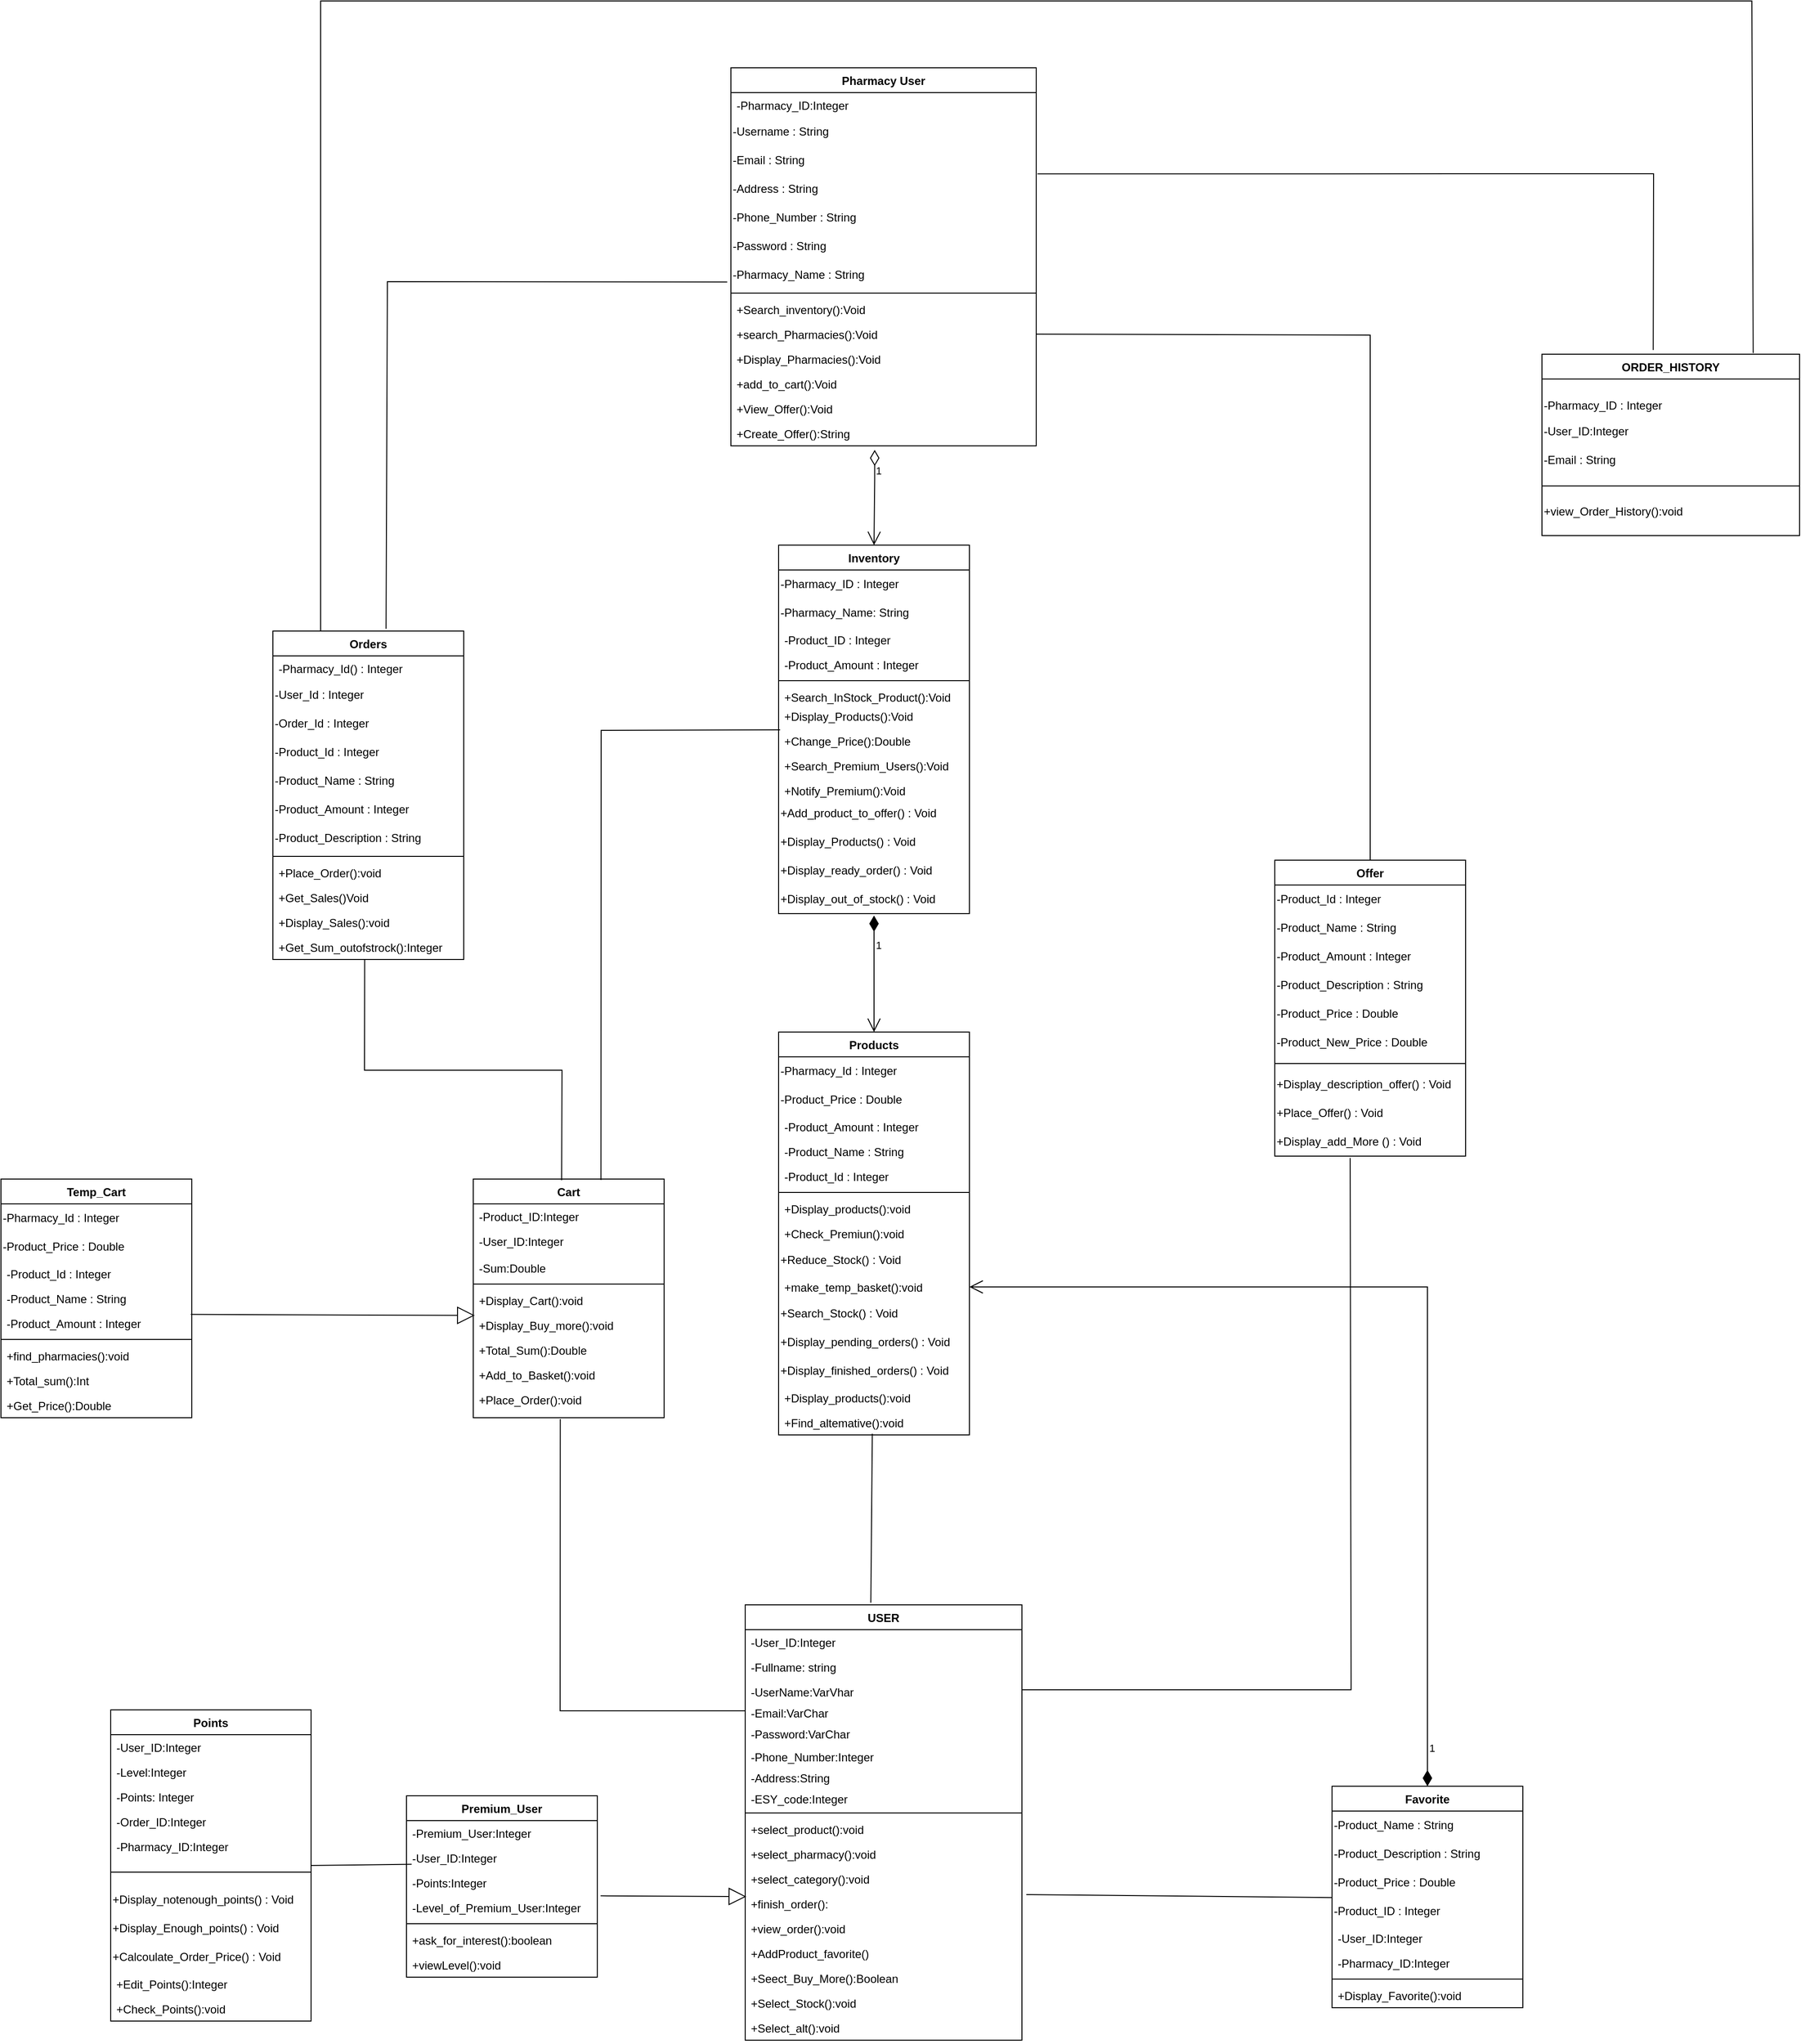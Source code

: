 <mxfile version="21.2.8" type="device">
  <diagram name="Page-1" id="AQJS0DCxsyhzYgY-xDyS">
    <mxGraphModel dx="2570" dy="3028" grid="1" gridSize="10" guides="1" tooltips="1" connect="1" arrows="1" fold="1" page="1" pageScale="1" pageWidth="850" pageHeight="1100" math="0" shadow="0">
      <root>
        <mxCell id="0" />
        <mxCell id="1" parent="0" />
        <mxCell id="l1iqNx5NcCHNy8qaXpVw-1" value="USER" style="swimlane;fontStyle=1;align=center;verticalAlign=top;childLayout=stackLayout;horizontal=1;startSize=26;horizontalStack=0;resizeParent=1;resizeParentMax=0;resizeLast=0;collapsible=1;marginBottom=0;" parent="1" vertex="1">
          <mxGeometry x="155" y="160" width="290" height="456" as="geometry">
            <mxRectangle x="310" y="-200" width="70" height="30" as="alternateBounds" />
          </mxGeometry>
        </mxCell>
        <mxCell id="l1iqNx5NcCHNy8qaXpVw-2" value="-User_ID:Integer" style="text;align=left;verticalAlign=top;spacingLeft=4;spacingRight=4;overflow=hidden;rotatable=0;points=[[0,0.5],[1,0.5]];portConstraint=eastwest;" parent="l1iqNx5NcCHNy8qaXpVw-1" vertex="1">
          <mxGeometry y="26" width="290" height="26" as="geometry" />
        </mxCell>
        <mxCell id="l1iqNx5NcCHNy8qaXpVw-22" value="-Fullname: string" style="text;align=left;verticalAlign=top;spacingLeft=4;spacingRight=4;overflow=hidden;rotatable=0;points=[[0,0.5],[1,0.5]];portConstraint=eastwest;" parent="l1iqNx5NcCHNy8qaXpVw-1" vertex="1">
          <mxGeometry y="52" width="290" height="26" as="geometry" />
        </mxCell>
        <mxCell id="l1iqNx5NcCHNy8qaXpVw-31" value="-UserName:VarVhar" style="text;align=left;verticalAlign=top;spacingLeft=4;spacingRight=4;overflow=hidden;rotatable=0;points=[[0,0.5],[1,0.5]];portConstraint=eastwest;" parent="l1iqNx5NcCHNy8qaXpVw-1" vertex="1">
          <mxGeometry y="78" width="290" height="22" as="geometry" />
        </mxCell>
        <mxCell id="l1iqNx5NcCHNy8qaXpVw-23" value="-Email:VarChar" style="text;align=left;verticalAlign=top;spacingLeft=4;spacingRight=4;overflow=hidden;rotatable=0;points=[[0,0.5],[1,0.5]];portConstraint=eastwest;" parent="l1iqNx5NcCHNy8qaXpVw-1" vertex="1">
          <mxGeometry y="100" width="290" height="22" as="geometry" />
        </mxCell>
        <mxCell id="l1iqNx5NcCHNy8qaXpVw-24" value="-Password:VarChar" style="text;align=left;verticalAlign=top;spacingLeft=4;spacingRight=4;overflow=hidden;rotatable=0;points=[[0,0.5],[1,0.5]];portConstraint=eastwest;" parent="l1iqNx5NcCHNy8qaXpVw-1" vertex="1">
          <mxGeometry y="122" width="290" height="24" as="geometry" />
        </mxCell>
        <mxCell id="l1iqNx5NcCHNy8qaXpVw-27" value="-Phone_Number:Integer" style="text;align=left;verticalAlign=top;spacingLeft=4;spacingRight=4;overflow=hidden;rotatable=0;points=[[0,0.5],[1,0.5]];portConstraint=eastwest;" parent="l1iqNx5NcCHNy8qaXpVw-1" vertex="1">
          <mxGeometry y="146" width="290" height="22" as="geometry" />
        </mxCell>
        <mxCell id="l1iqNx5NcCHNy8qaXpVw-28" value="-Address:String" style="text;align=left;verticalAlign=top;spacingLeft=4;spacingRight=4;overflow=hidden;rotatable=0;points=[[0,0.5],[1,0.5]];portConstraint=eastwest;" parent="l1iqNx5NcCHNy8qaXpVw-1" vertex="1">
          <mxGeometry y="168" width="290" height="22" as="geometry" />
        </mxCell>
        <mxCell id="l1iqNx5NcCHNy8qaXpVw-195" value="-ESY_code:Integer" style="text;align=left;verticalAlign=top;spacingLeft=4;spacingRight=4;overflow=hidden;rotatable=0;points=[[0,0.5],[1,0.5]];portConstraint=eastwest;" parent="l1iqNx5NcCHNy8qaXpVw-1" vertex="1">
          <mxGeometry y="190" width="290" height="24" as="geometry" />
        </mxCell>
        <mxCell id="l1iqNx5NcCHNy8qaXpVw-3" value="" style="line;strokeWidth=1;align=left;verticalAlign=middle;spacingTop=-1;spacingLeft=3;spacingRight=3;rotatable=0;labelPosition=right;points=[];portConstraint=eastwest;" parent="l1iqNx5NcCHNy8qaXpVw-1" vertex="1">
          <mxGeometry y="214" width="290" height="8" as="geometry" />
        </mxCell>
        <mxCell id="l1iqNx5NcCHNy8qaXpVw-4" value="+select_product():void" style="text;align=left;verticalAlign=top;spacingLeft=4;spacingRight=4;overflow=hidden;rotatable=0;points=[[0,0.5],[1,0.5]];portConstraint=eastwest;" parent="l1iqNx5NcCHNy8qaXpVw-1" vertex="1">
          <mxGeometry y="222" width="290" height="26" as="geometry" />
        </mxCell>
        <mxCell id="l1iqNx5NcCHNy8qaXpVw-6" value="+select_pharmacy():void" style="text;align=left;verticalAlign=top;spacingLeft=4;spacingRight=4;overflow=hidden;rotatable=0;points=[[0,0.5],[1,0.5]];portConstraint=eastwest;" parent="l1iqNx5NcCHNy8qaXpVw-1" vertex="1">
          <mxGeometry y="248" width="290" height="26" as="geometry" />
        </mxCell>
        <mxCell id="l1iqNx5NcCHNy8qaXpVw-106" value="+select_category():void" style="text;align=left;verticalAlign=top;spacingLeft=4;spacingRight=4;overflow=hidden;rotatable=0;points=[[0,0.5],[1,0.5]];portConstraint=eastwest;" parent="l1iqNx5NcCHNy8qaXpVw-1" vertex="1">
          <mxGeometry y="274" width="290" height="26" as="geometry" />
        </mxCell>
        <mxCell id="l1iqNx5NcCHNy8qaXpVw-18" value="+finish_order():" style="text;align=left;verticalAlign=top;spacingLeft=4;spacingRight=4;overflow=hidden;rotatable=0;points=[[0,0.5],[1,0.5]];portConstraint=eastwest;" parent="l1iqNx5NcCHNy8qaXpVw-1" vertex="1">
          <mxGeometry y="300" width="290" height="26" as="geometry" />
        </mxCell>
        <mxCell id="l1iqNx5NcCHNy8qaXpVw-20" value="+view_order():void" style="text;align=left;verticalAlign=top;spacingLeft=4;spacingRight=4;overflow=hidden;rotatable=0;points=[[0,0.5],[1,0.5]];portConstraint=eastwest;" parent="l1iqNx5NcCHNy8qaXpVw-1" vertex="1">
          <mxGeometry y="326" width="290" height="26" as="geometry" />
        </mxCell>
        <mxCell id="l1iqNx5NcCHNy8qaXpVw-49" value="+AddProduct_favorite()" style="text;align=left;verticalAlign=top;spacingLeft=4;spacingRight=4;overflow=hidden;rotatable=0;points=[[0,0.5],[1,0.5]];portConstraint=eastwest;" parent="l1iqNx5NcCHNy8qaXpVw-1" vertex="1">
          <mxGeometry y="352" width="290" height="26" as="geometry" />
        </mxCell>
        <mxCell id="l1iqNx5NcCHNy8qaXpVw-102" value="+Seect_Buy_More():Boolean" style="text;align=left;verticalAlign=top;spacingLeft=4;spacingRight=4;overflow=hidden;rotatable=0;points=[[0,0.5],[1,0.5]];portConstraint=eastwest;" parent="l1iqNx5NcCHNy8qaXpVw-1" vertex="1">
          <mxGeometry y="378" width="290" height="26" as="geometry" />
        </mxCell>
        <mxCell id="eqAYTbt9n-OWrJhPP6kn-2" value="+Select_Stock():void" style="text;align=left;verticalAlign=top;spacingLeft=4;spacingRight=4;overflow=hidden;rotatable=0;points=[[0,0.5],[1,0.5]];portConstraint=eastwest;" parent="l1iqNx5NcCHNy8qaXpVw-1" vertex="1">
          <mxGeometry y="404" width="290" height="26" as="geometry" />
        </mxCell>
        <mxCell id="l1iqNx5NcCHNy8qaXpVw-105" value="+Select_alt():void" style="text;align=left;verticalAlign=top;spacingLeft=4;spacingRight=4;overflow=hidden;rotatable=0;points=[[0,0.5],[1,0.5]];portConstraint=eastwest;" parent="l1iqNx5NcCHNy8qaXpVw-1" vertex="1">
          <mxGeometry y="430" width="290" height="26" as="geometry" />
        </mxCell>
        <mxCell id="l1iqNx5NcCHNy8qaXpVw-39" value="Products" style="swimlane;fontStyle=1;align=center;verticalAlign=top;childLayout=stackLayout;horizontal=1;startSize=26;horizontalStack=0;resizeParent=1;resizeParentMax=0;resizeLast=0;collapsible=1;marginBottom=0;" parent="1" vertex="1">
          <mxGeometry x="190" y="-440" width="200" height="422" as="geometry">
            <mxRectangle x="900" y="-941" width="90" height="30" as="alternateBounds" />
          </mxGeometry>
        </mxCell>
        <mxCell id="l1iqNx5NcCHNy8qaXpVw-142" value="-Pharmacy_Id : Integer" style="text;html=1;align=left;verticalAlign=middle;resizable=0;points=[];autosize=1;strokeColor=none;fillColor=none;" parent="l1iqNx5NcCHNy8qaXpVw-39" vertex="1">
          <mxGeometry y="26" width="200" height="30" as="geometry" />
        </mxCell>
        <mxCell id="l1iqNx5NcCHNy8qaXpVw-141" value="-Product_Price : Double&amp;nbsp;" style="text;html=1;align=left;verticalAlign=middle;resizable=0;points=[];autosize=1;strokeColor=none;fillColor=none;" parent="l1iqNx5NcCHNy8qaXpVw-39" vertex="1">
          <mxGeometry y="56" width="200" height="30" as="geometry" />
        </mxCell>
        <mxCell id="l1iqNx5NcCHNy8qaXpVw-140" value="-Product_Amount : Integer" style="text;align=left;verticalAlign=top;spacingLeft=4;spacingRight=4;overflow=hidden;rotatable=0;points=[[0,0.5],[1,0.5]];portConstraint=eastwest;rounded=0;shadow=0;html=0;" parent="l1iqNx5NcCHNy8qaXpVw-39" vertex="1">
          <mxGeometry y="86" width="200" height="26" as="geometry" />
        </mxCell>
        <mxCell id="l1iqNx5NcCHNy8qaXpVw-139" value="-Product_Name : String" style="text;align=left;verticalAlign=top;spacingLeft=4;spacingRight=4;overflow=hidden;rotatable=0;points=[[0,0.5],[1,0.5]];portConstraint=eastwest;rounded=0;shadow=0;html=0;" parent="l1iqNx5NcCHNy8qaXpVw-39" vertex="1">
          <mxGeometry y="112" width="200" height="26" as="geometry" />
        </mxCell>
        <mxCell id="l1iqNx5NcCHNy8qaXpVw-138" value="-Product_Id : Integer " style="text;align=left;verticalAlign=top;spacingLeft=4;spacingRight=4;overflow=hidden;rotatable=0;points=[[0,0.5],[1,0.5]];portConstraint=eastwest;" parent="l1iqNx5NcCHNy8qaXpVw-39" vertex="1">
          <mxGeometry y="138" width="200" height="26" as="geometry" />
        </mxCell>
        <mxCell id="l1iqNx5NcCHNy8qaXpVw-41" value="" style="line;strokeWidth=1;align=left;verticalAlign=middle;spacingTop=-1;spacingLeft=3;spacingRight=3;rotatable=0;labelPosition=right;points=[];portConstraint=eastwest;" parent="l1iqNx5NcCHNy8qaXpVw-39" vertex="1">
          <mxGeometry y="164" width="200" height="8" as="geometry" />
        </mxCell>
        <mxCell id="l1iqNx5NcCHNy8qaXpVw-42" value="+Display_products():void" style="text;align=left;verticalAlign=top;spacingLeft=4;spacingRight=4;overflow=hidden;rotatable=0;points=[[0,0.5],[1,0.5]];portConstraint=eastwest;" parent="l1iqNx5NcCHNy8qaXpVw-39" vertex="1">
          <mxGeometry y="172" width="200" height="26" as="geometry" />
        </mxCell>
        <mxCell id="l1iqNx5NcCHNy8qaXpVw-44" value="+Check_Premiun():void" style="text;align=left;verticalAlign=top;spacingLeft=4;spacingRight=4;overflow=hidden;rotatable=0;points=[[0,0.5],[1,0.5]];portConstraint=eastwest;" parent="l1iqNx5NcCHNy8qaXpVw-39" vertex="1">
          <mxGeometry y="198" width="200" height="26" as="geometry" />
        </mxCell>
        <mxCell id="l1iqNx5NcCHNy8qaXpVw-137" value="+Reduce_Stock() : Void&amp;nbsp;" style="text;html=1;align=left;verticalAlign=middle;resizable=0;points=[];autosize=1;strokeColor=none;fillColor=none;" parent="l1iqNx5NcCHNy8qaXpVw-39" vertex="1">
          <mxGeometry y="224" width="200" height="30" as="geometry" />
        </mxCell>
        <mxCell id="l1iqNx5NcCHNy8qaXpVw-43" value="+make_temp_basket():void" style="text;align=left;verticalAlign=top;spacingLeft=4;spacingRight=4;overflow=hidden;rotatable=0;points=[[0,0.5],[1,0.5]];portConstraint=eastwest;" parent="l1iqNx5NcCHNy8qaXpVw-39" vertex="1">
          <mxGeometry y="254" width="200" height="26" as="geometry" />
        </mxCell>
        <mxCell id="l1iqNx5NcCHNy8qaXpVw-136" value="+Search_Stock() : Void&amp;nbsp;" style="text;html=1;align=left;verticalAlign=middle;resizable=0;points=[];autosize=1;strokeColor=none;fillColor=none;" parent="l1iqNx5NcCHNy8qaXpVw-39" vertex="1">
          <mxGeometry y="280" width="200" height="30" as="geometry" />
        </mxCell>
        <mxCell id="l1iqNx5NcCHNy8qaXpVw-135" value="+Display_pending_orders() : Void" style="text;html=1;align=left;verticalAlign=middle;resizable=0;points=[];autosize=1;strokeColor=none;fillColor=none;" parent="l1iqNx5NcCHNy8qaXpVw-39" vertex="1">
          <mxGeometry y="310" width="200" height="30" as="geometry" />
        </mxCell>
        <mxCell id="l1iqNx5NcCHNy8qaXpVw-134" value="+Display_finished_orders() : Void" style="text;html=1;align=left;verticalAlign=middle;resizable=0;points=[];autosize=1;strokeColor=none;fillColor=none;" parent="l1iqNx5NcCHNy8qaXpVw-39" vertex="1">
          <mxGeometry y="340" width="200" height="30" as="geometry" />
        </mxCell>
        <mxCell id="l1iqNx5NcCHNy8qaXpVw-90" value="+Display_products():void" style="text;align=left;verticalAlign=top;spacingLeft=4;spacingRight=4;overflow=hidden;rotatable=0;points=[[0,0.5],[1,0.5]];portConstraint=eastwest;" parent="l1iqNx5NcCHNy8qaXpVw-39" vertex="1">
          <mxGeometry y="370" width="200" height="26" as="geometry" />
        </mxCell>
        <mxCell id="eqAYTbt9n-OWrJhPP6kn-1" value="+Find_altemative():void" style="text;align=left;verticalAlign=top;spacingLeft=4;spacingRight=4;overflow=hidden;rotatable=0;points=[[0,0.5],[1,0.5]];portConstraint=eastwest;" parent="l1iqNx5NcCHNy8qaXpVw-39" vertex="1">
          <mxGeometry y="396" width="200" height="26" as="geometry" />
        </mxCell>
        <mxCell id="l1iqNx5NcCHNy8qaXpVw-50" value="Favorite" style="swimlane;fontStyle=1;align=center;verticalAlign=top;childLayout=stackLayout;horizontal=1;startSize=26;horizontalStack=0;resizeParent=1;resizeParentMax=0;resizeLast=0;collapsible=1;marginBottom=0;" parent="1" vertex="1">
          <mxGeometry x="770" y="350" width="200" height="232" as="geometry">
            <mxRectangle x="470" y="-910" width="90" height="30" as="alternateBounds" />
          </mxGeometry>
        </mxCell>
        <mxCell id="l1iqNx5NcCHNy8qaXpVw-174" value="-Product_Name : String" style="text;html=1;align=left;verticalAlign=middle;resizable=0;points=[];autosize=1;strokeColor=none;fillColor=none;" parent="l1iqNx5NcCHNy8qaXpVw-50" vertex="1">
          <mxGeometry y="26" width="200" height="30" as="geometry" />
        </mxCell>
        <mxCell id="l1iqNx5NcCHNy8qaXpVw-177" value="-Product_Description : String" style="text;html=1;align=left;verticalAlign=middle;resizable=0;points=[];autosize=1;strokeColor=none;fillColor=none;" parent="l1iqNx5NcCHNy8qaXpVw-50" vertex="1">
          <mxGeometry y="56" width="200" height="30" as="geometry" />
        </mxCell>
        <mxCell id="l1iqNx5NcCHNy8qaXpVw-176" value="-Product_Price : Double" style="text;html=1;align=left;verticalAlign=middle;resizable=0;points=[];autosize=1;strokeColor=none;fillColor=none;" parent="l1iqNx5NcCHNy8qaXpVw-50" vertex="1">
          <mxGeometry y="86" width="200" height="30" as="geometry" />
        </mxCell>
        <mxCell id="l1iqNx5NcCHNy8qaXpVw-175" value="-Product_ID : Integer" style="text;html=1;align=left;verticalAlign=middle;resizable=0;points=[];autosize=1;strokeColor=none;fillColor=none;" parent="l1iqNx5NcCHNy8qaXpVw-50" vertex="1">
          <mxGeometry y="116" width="200" height="30" as="geometry" />
        </mxCell>
        <mxCell id="l1iqNx5NcCHNy8qaXpVw-51" value="-User_ID:Integer" style="text;align=left;verticalAlign=top;spacingLeft=4;spacingRight=4;overflow=hidden;rotatable=0;points=[[0,0.5],[1,0.5]];portConstraint=eastwest;" parent="l1iqNx5NcCHNy8qaXpVw-50" vertex="1">
          <mxGeometry y="146" width="200" height="26" as="geometry" />
        </mxCell>
        <mxCell id="l1iqNx5NcCHNy8qaXpVw-182" value="-Pharmacy_ID:Integer" style="text;align=left;verticalAlign=top;spacingLeft=4;spacingRight=4;overflow=hidden;rotatable=0;points=[[0,0.5],[1,0.5]];portConstraint=eastwest;" parent="l1iqNx5NcCHNy8qaXpVw-50" vertex="1">
          <mxGeometry y="172" width="200" height="26" as="geometry" />
        </mxCell>
        <mxCell id="l1iqNx5NcCHNy8qaXpVw-52" value="" style="line;strokeWidth=1;align=left;verticalAlign=middle;spacingTop=-1;spacingLeft=3;spacingRight=3;rotatable=0;labelPosition=right;points=[];portConstraint=eastwest;" parent="l1iqNx5NcCHNy8qaXpVw-50" vertex="1">
          <mxGeometry y="198" width="200" height="8" as="geometry" />
        </mxCell>
        <mxCell id="l1iqNx5NcCHNy8qaXpVw-54" value="+Display_Favorite():void" style="text;align=left;verticalAlign=top;spacingLeft=4;spacingRight=4;overflow=hidden;rotatable=0;points=[[0,0.5],[1,0.5]];portConstraint=eastwest;" parent="l1iqNx5NcCHNy8qaXpVw-50" vertex="1">
          <mxGeometry y="206" width="200" height="26" as="geometry" />
        </mxCell>
        <mxCell id="l1iqNx5NcCHNy8qaXpVw-56" value="Premium_User" style="swimlane;fontStyle=1;align=center;verticalAlign=top;childLayout=stackLayout;horizontal=1;startSize=26;horizontalStack=0;resizeParent=1;resizeParentMax=0;resizeLast=0;collapsible=1;marginBottom=0;" parent="1" vertex="1">
          <mxGeometry x="-200" y="360" width="200" height="190" as="geometry">
            <mxRectangle x="-700" y="-510" width="130" height="30" as="alternateBounds" />
          </mxGeometry>
        </mxCell>
        <mxCell id="l1iqNx5NcCHNy8qaXpVw-57" value="-Premium_User:Integer" style="text;align=left;verticalAlign=top;spacingLeft=4;spacingRight=4;overflow=hidden;rotatable=0;points=[[0,0.5],[1,0.5]];portConstraint=eastwest;" parent="l1iqNx5NcCHNy8qaXpVw-56" vertex="1">
          <mxGeometry y="26" width="200" height="26" as="geometry" />
        </mxCell>
        <mxCell id="l1iqNx5NcCHNy8qaXpVw-171" value="-User_ID:Integer" style="text;align=left;verticalAlign=top;spacingLeft=4;spacingRight=4;overflow=hidden;rotatable=0;points=[[0,0.5],[1,0.5]];portConstraint=eastwest;" parent="l1iqNx5NcCHNy8qaXpVw-56" vertex="1">
          <mxGeometry y="52" width="200" height="26" as="geometry" />
        </mxCell>
        <mxCell id="l1iqNx5NcCHNy8qaXpVw-169" value="-Points:Integer" style="text;align=left;verticalAlign=top;spacingLeft=4;spacingRight=4;overflow=hidden;rotatable=0;points=[[0,0.5],[1,0.5]];portConstraint=eastwest;" parent="l1iqNx5NcCHNy8qaXpVw-56" vertex="1">
          <mxGeometry y="78" width="200" height="26" as="geometry" />
        </mxCell>
        <mxCell id="l1iqNx5NcCHNy8qaXpVw-170" value="-Level_of_Premium_User:Integer" style="text;align=left;verticalAlign=top;spacingLeft=4;spacingRight=4;overflow=hidden;rotatable=0;points=[[0,0.5],[1,0.5]];portConstraint=eastwest;" parent="l1iqNx5NcCHNy8qaXpVw-56" vertex="1">
          <mxGeometry y="104" width="200" height="26" as="geometry" />
        </mxCell>
        <mxCell id="l1iqNx5NcCHNy8qaXpVw-58" value="" style="line;strokeWidth=1;align=left;verticalAlign=middle;spacingTop=-1;spacingLeft=3;spacingRight=3;rotatable=0;labelPosition=right;points=[];portConstraint=eastwest;" parent="l1iqNx5NcCHNy8qaXpVw-56" vertex="1">
          <mxGeometry y="130" width="200" height="8" as="geometry" />
        </mxCell>
        <mxCell id="l1iqNx5NcCHNy8qaXpVw-59" value="+ask_for_interest():boolean" style="text;align=left;verticalAlign=top;spacingLeft=4;spacingRight=4;overflow=hidden;rotatable=0;points=[[0,0.5],[1,0.5]];portConstraint=eastwest;" parent="l1iqNx5NcCHNy8qaXpVw-56" vertex="1">
          <mxGeometry y="138" width="200" height="26" as="geometry" />
        </mxCell>
        <mxCell id="l1iqNx5NcCHNy8qaXpVw-172" value="+viewLevel():void" style="text;align=left;verticalAlign=top;spacingLeft=4;spacingRight=4;overflow=hidden;rotatable=0;points=[[0,0.5],[1,0.5]];portConstraint=eastwest;" parent="l1iqNx5NcCHNy8qaXpVw-56" vertex="1">
          <mxGeometry y="164" width="200" height="26" as="geometry" />
        </mxCell>
        <mxCell id="l1iqNx5NcCHNy8qaXpVw-60" value="Pharmacy User" style="swimlane;fontStyle=1;align=center;verticalAlign=top;childLayout=stackLayout;horizontal=1;startSize=26;horizontalStack=0;resizeParent=1;resizeParentMax=0;resizeLast=0;collapsible=1;marginBottom=0;" parent="1" vertex="1">
          <mxGeometry x="140" y="-1450" width="320" height="396" as="geometry">
            <mxRectangle x="-285" y="-516" width="130" height="30" as="alternateBounds" />
          </mxGeometry>
        </mxCell>
        <mxCell id="l1iqNx5NcCHNy8qaXpVw-61" value="-Pharmacy_ID:Integer" style="text;align=left;verticalAlign=top;spacingLeft=4;spacingRight=4;overflow=hidden;rotatable=0;points=[[0,0.5],[1,0.5]];portConstraint=eastwest;" parent="l1iqNx5NcCHNy8qaXpVw-60" vertex="1">
          <mxGeometry y="26" width="320" height="26" as="geometry" />
        </mxCell>
        <mxCell id="l1iqNx5NcCHNy8qaXpVw-184" value="-Username : String" style="text;html=1;align=left;verticalAlign=middle;resizable=0;points=[];autosize=1;strokeColor=none;fillColor=none;" parent="l1iqNx5NcCHNy8qaXpVw-60" vertex="1">
          <mxGeometry y="52" width="320" height="30" as="geometry" />
        </mxCell>
        <mxCell id="l1iqNx5NcCHNy8qaXpVw-186" value="-Email : String" style="text;html=1;align=left;verticalAlign=middle;resizable=0;points=[];autosize=1;strokeColor=none;fillColor=none;" parent="l1iqNx5NcCHNy8qaXpVw-60" vertex="1">
          <mxGeometry y="82" width="320" height="30" as="geometry" />
        </mxCell>
        <mxCell id="l1iqNx5NcCHNy8qaXpVw-188" value="-Address : String" style="text;html=1;align=left;verticalAlign=middle;resizable=0;points=[];autosize=1;strokeColor=none;fillColor=none;" parent="l1iqNx5NcCHNy8qaXpVw-60" vertex="1">
          <mxGeometry y="112" width="320" height="30" as="geometry" />
        </mxCell>
        <mxCell id="l1iqNx5NcCHNy8qaXpVw-187" value="-Phone_Number : String&amp;nbsp;" style="text;html=1;align=left;verticalAlign=middle;resizable=0;points=[];autosize=1;strokeColor=none;fillColor=none;" parent="l1iqNx5NcCHNy8qaXpVw-60" vertex="1">
          <mxGeometry y="142" width="320" height="30" as="geometry" />
        </mxCell>
        <mxCell id="l1iqNx5NcCHNy8qaXpVw-185" value="-Password : String" style="text;html=1;align=left;verticalAlign=middle;resizable=0;points=[];autosize=1;strokeColor=none;fillColor=none;" parent="l1iqNx5NcCHNy8qaXpVw-60" vertex="1">
          <mxGeometry y="172" width="320" height="30" as="geometry" />
        </mxCell>
        <mxCell id="l1iqNx5NcCHNy8qaXpVw-183" value="-Pharmacy_Name : String&amp;nbsp;" style="text;html=1;align=left;verticalAlign=middle;resizable=0;points=[];autosize=1;strokeColor=none;fillColor=none;" parent="l1iqNx5NcCHNy8qaXpVw-60" vertex="1">
          <mxGeometry y="202" width="320" height="30" as="geometry" />
        </mxCell>
        <mxCell id="l1iqNx5NcCHNy8qaXpVw-62" value="" style="line;strokeWidth=1;align=left;verticalAlign=middle;spacingTop=-1;spacingLeft=3;spacingRight=3;rotatable=0;labelPosition=right;points=[];portConstraint=eastwest;" parent="l1iqNx5NcCHNy8qaXpVw-60" vertex="1">
          <mxGeometry y="232" width="320" height="8" as="geometry" />
        </mxCell>
        <mxCell id="l1iqNx5NcCHNy8qaXpVw-63" value="+Search_inventory():Void" style="text;align=left;verticalAlign=top;spacingLeft=4;spacingRight=4;overflow=hidden;rotatable=0;points=[[0,0.5],[1,0.5]];portConstraint=eastwest;" parent="l1iqNx5NcCHNy8qaXpVw-60" vertex="1">
          <mxGeometry y="240" width="320" height="26" as="geometry" />
        </mxCell>
        <mxCell id="l1iqNx5NcCHNy8qaXpVw-101" value="+search_Pharmacies():Void" style="text;align=left;verticalAlign=top;spacingLeft=4;spacingRight=4;overflow=hidden;rotatable=0;points=[[0,0.5],[1,0.5]];portConstraint=eastwest;" parent="l1iqNx5NcCHNy8qaXpVw-60" vertex="1">
          <mxGeometry y="266" width="320" height="26" as="geometry" />
        </mxCell>
        <mxCell id="l1iqNx5NcCHNy8qaXpVw-64" value="+Display_Pharmacies():Void" style="text;align=left;verticalAlign=top;spacingLeft=4;spacingRight=4;overflow=hidden;rotatable=0;points=[[0,0.5],[1,0.5]];portConstraint=eastwest;" parent="l1iqNx5NcCHNy8qaXpVw-60" vertex="1">
          <mxGeometry y="292" width="320" height="26" as="geometry" />
        </mxCell>
        <mxCell id="l1iqNx5NcCHNy8qaXpVw-74" value="+add_to_cart():Void" style="text;align=left;verticalAlign=top;spacingLeft=4;spacingRight=4;overflow=hidden;rotatable=0;points=[[0,0.5],[1,0.5]];portConstraint=eastwest;" parent="l1iqNx5NcCHNy8qaXpVw-60" vertex="1">
          <mxGeometry y="318" width="320" height="26" as="geometry" />
        </mxCell>
        <mxCell id="l1iqNx5NcCHNy8qaXpVw-189" value="+View_Offer():Void" style="text;align=left;verticalAlign=top;spacingLeft=4;spacingRight=4;overflow=hidden;rotatable=0;points=[[0,0.5],[1,0.5]];portConstraint=eastwest;" parent="l1iqNx5NcCHNy8qaXpVw-60" vertex="1">
          <mxGeometry y="344" width="320" height="26" as="geometry" />
        </mxCell>
        <mxCell id="l1iqNx5NcCHNy8qaXpVw-191" value="+Create_Offer():String" style="text;align=left;verticalAlign=top;spacingLeft=4;spacingRight=4;overflow=hidden;rotatable=0;points=[[0,0.5],[1,0.5]];portConstraint=eastwest;" parent="l1iqNx5NcCHNy8qaXpVw-60" vertex="1">
          <mxGeometry y="370" width="320" height="26" as="geometry" />
        </mxCell>
        <mxCell id="l1iqNx5NcCHNy8qaXpVw-65" value="Inventory" style="swimlane;fontStyle=1;align=center;verticalAlign=top;childLayout=stackLayout;horizontal=1;startSize=26;horizontalStack=0;resizeParent=1;resizeParentMax=0;resizeLast=0;collapsible=1;marginBottom=0;" parent="1" vertex="1">
          <mxGeometry x="190" y="-950" width="200" height="386" as="geometry">
            <mxRectangle x="900" y="-490" width="90" height="30" as="alternateBounds" />
          </mxGeometry>
        </mxCell>
        <mxCell id="l1iqNx5NcCHNy8qaXpVw-163" value="-Pharmacy_ID : Integer" style="text;html=1;align=left;verticalAlign=middle;resizable=0;points=[];autosize=1;strokeColor=none;fillColor=none;" parent="l1iqNx5NcCHNy8qaXpVw-65" vertex="1">
          <mxGeometry y="26" width="200" height="30" as="geometry" />
        </mxCell>
        <mxCell id="l1iqNx5NcCHNy8qaXpVw-164" value="-Pharmacy_Name: String" style="text;html=1;align=left;verticalAlign=middle;resizable=0;points=[];autosize=1;strokeColor=none;fillColor=none;" parent="l1iqNx5NcCHNy8qaXpVw-65" vertex="1">
          <mxGeometry y="56" width="200" height="30" as="geometry" />
        </mxCell>
        <mxCell id="l1iqNx5NcCHNy8qaXpVw-165" value="-Product_ID : Integer " style="text;align=left;verticalAlign=top;spacingLeft=4;spacingRight=4;overflow=hidden;rotatable=0;points=[[0,0.5],[1,0.5]];portConstraint=eastwest;" parent="l1iqNx5NcCHNy8qaXpVw-65" vertex="1">
          <mxGeometry y="86" width="200" height="26" as="geometry" />
        </mxCell>
        <mxCell id="l1iqNx5NcCHNy8qaXpVw-166" value="-Product_Amount : Integer" style="text;align=left;verticalAlign=top;spacingLeft=4;spacingRight=4;overflow=hidden;rotatable=0;points=[[0,0.5],[1,0.5]];portConstraint=eastwest;rounded=0;shadow=0;html=0;" parent="l1iqNx5NcCHNy8qaXpVw-65" vertex="1">
          <mxGeometry y="112" width="200" height="26" as="geometry" />
        </mxCell>
        <mxCell id="l1iqNx5NcCHNy8qaXpVw-67" value="" style="line;strokeWidth=1;align=left;verticalAlign=middle;spacingTop=-1;spacingLeft=3;spacingRight=3;rotatable=0;labelPosition=right;points=[];portConstraint=eastwest;" parent="l1iqNx5NcCHNy8qaXpVw-65" vertex="1">
          <mxGeometry y="138" width="200" height="8" as="geometry" />
        </mxCell>
        <mxCell id="l1iqNx5NcCHNy8qaXpVw-66" value="+Search_InStock_Product():Void" style="text;align=left;verticalAlign=top;spacingLeft=4;spacingRight=4;overflow=hidden;rotatable=0;points=[[0,0.5],[1,0.5]];portConstraint=eastwest;" parent="l1iqNx5NcCHNy8qaXpVw-65" vertex="1">
          <mxGeometry y="146" width="200" height="20" as="geometry" />
        </mxCell>
        <mxCell id="l1iqNx5NcCHNy8qaXpVw-107" value="+Display_Products():Void" style="text;align=left;verticalAlign=top;spacingLeft=4;spacingRight=4;overflow=hidden;rotatable=0;points=[[0,0.5],[1,0.5]];portConstraint=eastwest;" parent="l1iqNx5NcCHNy8qaXpVw-65" vertex="1">
          <mxGeometry y="166" width="200" height="26" as="geometry" />
        </mxCell>
        <mxCell id="l1iqNx5NcCHNy8qaXpVw-108" value="+Change_Price():Double" style="text;align=left;verticalAlign=top;spacingLeft=4;spacingRight=4;overflow=hidden;rotatable=0;points=[[0,0.5],[1,0.5]];portConstraint=eastwest;" parent="l1iqNx5NcCHNy8qaXpVw-65" vertex="1">
          <mxGeometry y="192" width="200" height="26" as="geometry" />
        </mxCell>
        <mxCell id="l1iqNx5NcCHNy8qaXpVw-113" value="+Search_Premium_Users():Void" style="text;align=left;verticalAlign=top;spacingLeft=4;spacingRight=4;overflow=hidden;rotatable=0;points=[[0,0.5],[1,0.5]];portConstraint=eastwest;" parent="l1iqNx5NcCHNy8qaXpVw-65" vertex="1">
          <mxGeometry y="218" width="200" height="26" as="geometry" />
        </mxCell>
        <mxCell id="l1iqNx5NcCHNy8qaXpVw-114" value="+Notify_Premium():Void" style="text;align=left;verticalAlign=top;spacingLeft=4;spacingRight=4;overflow=hidden;rotatable=0;points=[[0,0.5],[1,0.5]];portConstraint=eastwest;" parent="l1iqNx5NcCHNy8qaXpVw-65" vertex="1">
          <mxGeometry y="244" width="200" height="22" as="geometry" />
        </mxCell>
        <mxCell id="l1iqNx5NcCHNy8qaXpVw-159" value="+Add_product_to_offer() : Void" style="text;html=1;align=left;verticalAlign=middle;resizable=0;points=[];autosize=1;strokeColor=none;fillColor=none;" parent="l1iqNx5NcCHNy8qaXpVw-65" vertex="1">
          <mxGeometry y="266" width="200" height="30" as="geometry" />
        </mxCell>
        <mxCell id="l1iqNx5NcCHNy8qaXpVw-160" value="+Display_Products() : Void" style="text;html=1;align=left;verticalAlign=middle;resizable=0;points=[];autosize=1;strokeColor=none;fillColor=none;" parent="l1iqNx5NcCHNy8qaXpVw-65" vertex="1">
          <mxGeometry y="296" width="200" height="30" as="geometry" />
        </mxCell>
        <mxCell id="l1iqNx5NcCHNy8qaXpVw-162" value="+Display_ready_order() : Void" style="text;html=1;align=left;verticalAlign=middle;resizable=0;points=[];autosize=1;strokeColor=none;fillColor=none;" parent="l1iqNx5NcCHNy8qaXpVw-65" vertex="1">
          <mxGeometry y="326" width="200" height="30" as="geometry" />
        </mxCell>
        <mxCell id="l1iqNx5NcCHNy8qaXpVw-161" value="+Display_out_of_stock() : Void" style="text;html=1;align=left;verticalAlign=middle;resizable=0;points=[];autosize=1;strokeColor=none;fillColor=none;" parent="l1iqNx5NcCHNy8qaXpVw-65" vertex="1">
          <mxGeometry y="356" width="200" height="30" as="geometry" />
        </mxCell>
        <mxCell id="l1iqNx5NcCHNy8qaXpVw-70" value="Cart" style="swimlane;fontStyle=1;align=center;verticalAlign=top;childLayout=stackLayout;horizontal=1;startSize=26;horizontalStack=0;resizeParent=1;resizeParentMax=0;resizeLast=0;collapsible=1;marginBottom=0;" parent="1" vertex="1">
          <mxGeometry x="-130" y="-286" width="200" height="250" as="geometry">
            <mxRectangle x="-570" y="-520" width="60" height="30" as="alternateBounds" />
          </mxGeometry>
        </mxCell>
        <mxCell id="l1iqNx5NcCHNy8qaXpVw-167" value="-Product_ID:Integer" style="text;align=left;verticalAlign=top;spacingLeft=4;spacingRight=4;overflow=hidden;rotatable=0;points=[[0,0.5],[1,0.5]];portConstraint=eastwest;" parent="l1iqNx5NcCHNy8qaXpVw-70" vertex="1">
          <mxGeometry y="26" width="200" height="26" as="geometry" />
        </mxCell>
        <mxCell id="l1iqNx5NcCHNy8qaXpVw-168" value="-User_ID:Integer" style="text;align=left;verticalAlign=top;spacingLeft=4;spacingRight=4;overflow=hidden;rotatable=0;points=[[0,0.5],[1,0.5]];portConstraint=eastwest;" parent="l1iqNx5NcCHNy8qaXpVw-70" vertex="1">
          <mxGeometry y="52" width="200" height="28" as="geometry" />
        </mxCell>
        <mxCell id="l1iqNx5NcCHNy8qaXpVw-71" value="-Sum:Double" style="text;align=left;verticalAlign=top;spacingLeft=4;spacingRight=4;overflow=hidden;rotatable=0;points=[[0,0.5],[1,0.5]];portConstraint=eastwest;" parent="l1iqNx5NcCHNy8qaXpVw-70" vertex="1">
          <mxGeometry y="80" width="200" height="26" as="geometry" />
        </mxCell>
        <mxCell id="l1iqNx5NcCHNy8qaXpVw-72" value="" style="line;strokeWidth=1;align=left;verticalAlign=middle;spacingTop=-1;spacingLeft=3;spacingRight=3;rotatable=0;labelPosition=right;points=[];portConstraint=eastwest;" parent="l1iqNx5NcCHNy8qaXpVw-70" vertex="1">
          <mxGeometry y="106" width="200" height="8" as="geometry" />
        </mxCell>
        <mxCell id="l1iqNx5NcCHNy8qaXpVw-73" value="+Display_Cart():void" style="text;align=left;verticalAlign=top;spacingLeft=4;spacingRight=4;overflow=hidden;rotatable=0;points=[[0,0.5],[1,0.5]];portConstraint=eastwest;" parent="l1iqNx5NcCHNy8qaXpVw-70" vertex="1">
          <mxGeometry y="114" width="200" height="26" as="geometry" />
        </mxCell>
        <mxCell id="eqAYTbt9n-OWrJhPP6kn-3" value="+Display_Buy_more():void" style="text;align=left;verticalAlign=top;spacingLeft=4;spacingRight=4;overflow=hidden;rotatable=0;points=[[0,0.5],[1,0.5]];portConstraint=eastwest;" parent="l1iqNx5NcCHNy8qaXpVw-70" vertex="1">
          <mxGeometry y="140" width="200" height="26" as="geometry" />
        </mxCell>
        <mxCell id="l1iqNx5NcCHNy8qaXpVw-81" value="+Total_Sum():Double" style="text;align=left;verticalAlign=top;spacingLeft=4;spacingRight=4;overflow=hidden;rotatable=0;points=[[0,0.5],[1,0.5]];portConstraint=eastwest;" parent="l1iqNx5NcCHNy8qaXpVw-70" vertex="1">
          <mxGeometry y="166" width="200" height="26" as="geometry" />
        </mxCell>
        <mxCell id="l1iqNx5NcCHNy8qaXpVw-96" value="+Add_to_Basket():void" style="text;align=left;verticalAlign=top;spacingLeft=4;spacingRight=4;overflow=hidden;rotatable=0;points=[[0,0.5],[1,0.5]];portConstraint=eastwest;" parent="l1iqNx5NcCHNy8qaXpVw-70" vertex="1">
          <mxGeometry y="192" width="200" height="26" as="geometry" />
        </mxCell>
        <mxCell id="l1iqNx5NcCHNy8qaXpVw-103" value="+Place_Order():void" style="text;align=left;verticalAlign=top;spacingLeft=4;spacingRight=4;overflow=hidden;rotatable=0;points=[[0,0.5],[1,0.5]];portConstraint=eastwest;" parent="l1iqNx5NcCHNy8qaXpVw-70" vertex="1">
          <mxGeometry y="218" width="200" height="32" as="geometry" />
        </mxCell>
        <mxCell id="l1iqNx5NcCHNy8qaXpVw-75" value="Orders" style="swimlane;fontStyle=1;align=center;verticalAlign=top;childLayout=stackLayout;horizontal=1;startSize=26;horizontalStack=0;resizeParent=1;resizeParentMax=0;resizeLast=0;collapsible=1;marginBottom=0;" parent="1" vertex="1">
          <mxGeometry x="-340" y="-860" width="200" height="344" as="geometry">
            <mxRectangle x="610" y="-600" width="80" height="30" as="alternateBounds" />
          </mxGeometry>
        </mxCell>
        <mxCell id="l1iqNx5NcCHNy8qaXpVw-116" value="-Pharmacy_Id() : Integer" style="text;align=left;verticalAlign=top;spacingLeft=4;spacingRight=4;overflow=hidden;rotatable=0;points=[[0,0.5],[1,0.5]];portConstraint=eastwest;rounded=0;shadow=0;html=0;" parent="l1iqNx5NcCHNy8qaXpVw-75" vertex="1">
          <mxGeometry y="26" width="200" height="26" as="geometry" />
        </mxCell>
        <mxCell id="l1iqNx5NcCHNy8qaXpVw-117" value="-User_Id : Integer" style="text;html=1;align=left;verticalAlign=middle;resizable=0;points=[];autosize=1;strokeColor=none;fillColor=none;" parent="l1iqNx5NcCHNy8qaXpVw-75" vertex="1">
          <mxGeometry y="52" width="200" height="30" as="geometry" />
        </mxCell>
        <mxCell id="l1iqNx5NcCHNy8qaXpVw-118" value="-Order_Id : Integer" style="text;html=1;align=left;verticalAlign=middle;resizable=0;points=[];autosize=1;strokeColor=none;fillColor=none;" parent="l1iqNx5NcCHNy8qaXpVw-75" vertex="1">
          <mxGeometry y="82" width="200" height="30" as="geometry" />
        </mxCell>
        <mxCell id="l1iqNx5NcCHNy8qaXpVw-119" value="-Product_Id : Integer" style="text;html=1;align=left;verticalAlign=middle;resizable=0;points=[];autosize=1;strokeColor=none;fillColor=none;" parent="l1iqNx5NcCHNy8qaXpVw-75" vertex="1">
          <mxGeometry y="112" width="200" height="30" as="geometry" />
        </mxCell>
        <mxCell id="l1iqNx5NcCHNy8qaXpVw-120" value="-Product_Name : String" style="text;html=1;align=left;verticalAlign=middle;resizable=0;points=[];autosize=1;strokeColor=none;fillColor=none;" parent="l1iqNx5NcCHNy8qaXpVw-75" vertex="1">
          <mxGeometry y="142" width="200" height="30" as="geometry" />
        </mxCell>
        <mxCell id="l1iqNx5NcCHNy8qaXpVw-121" value="-Product_Amount : Integer" style="text;html=1;align=left;verticalAlign=middle;resizable=0;points=[];autosize=1;strokeColor=none;fillColor=none;" parent="l1iqNx5NcCHNy8qaXpVw-75" vertex="1">
          <mxGeometry y="172" width="200" height="30" as="geometry" />
        </mxCell>
        <mxCell id="l1iqNx5NcCHNy8qaXpVw-122" value="-Product_Description : String" style="text;html=1;align=left;verticalAlign=middle;resizable=0;points=[];autosize=1;strokeColor=none;fillColor=none;" parent="l1iqNx5NcCHNy8qaXpVw-75" vertex="1">
          <mxGeometry y="202" width="200" height="30" as="geometry" />
        </mxCell>
        <mxCell id="l1iqNx5NcCHNy8qaXpVw-77" value="" style="line;strokeWidth=1;align=left;verticalAlign=middle;spacingTop=-1;spacingLeft=3;spacingRight=3;rotatable=0;labelPosition=right;points=[];portConstraint=eastwest;" parent="l1iqNx5NcCHNy8qaXpVw-75" vertex="1">
          <mxGeometry y="232" width="200" height="8" as="geometry" />
        </mxCell>
        <mxCell id="l1iqNx5NcCHNy8qaXpVw-76" value="+Place_Order():void" style="text;align=left;verticalAlign=top;spacingLeft=4;spacingRight=4;overflow=hidden;rotatable=0;points=[[0,0.5],[1,0.5]];portConstraint=eastwest;" parent="l1iqNx5NcCHNy8qaXpVw-75" vertex="1">
          <mxGeometry y="240" width="200" height="26" as="geometry" />
        </mxCell>
        <mxCell id="l1iqNx5NcCHNy8qaXpVw-109" value="+Get_Sales()Void" style="text;align=left;verticalAlign=top;spacingLeft=4;spacingRight=4;overflow=hidden;rotatable=0;points=[[0,0.5],[1,0.5]];portConstraint=eastwest;" parent="l1iqNx5NcCHNy8qaXpVw-75" vertex="1">
          <mxGeometry y="266" width="200" height="26" as="geometry" />
        </mxCell>
        <mxCell id="l1iqNx5NcCHNy8qaXpVw-110" value="+Display_Sales():void" style="text;align=left;verticalAlign=top;spacingLeft=4;spacingRight=4;overflow=hidden;rotatable=0;points=[[0,0.5],[1,0.5]];portConstraint=eastwest;" parent="l1iqNx5NcCHNy8qaXpVw-75" vertex="1">
          <mxGeometry y="292" width="200" height="26" as="geometry" />
        </mxCell>
        <mxCell id="l1iqNx5NcCHNy8qaXpVw-111" value="+Get_Sum_outofstrock():Integer" style="text;align=left;verticalAlign=top;spacingLeft=4;spacingRight=4;overflow=hidden;rotatable=0;points=[[0,0.5],[1,0.5]];portConstraint=eastwest;" parent="l1iqNx5NcCHNy8qaXpVw-75" vertex="1">
          <mxGeometry y="318" width="200" height="26" as="geometry" />
        </mxCell>
        <mxCell id="l1iqNx5NcCHNy8qaXpVw-91" value="Temp_Cart" style="swimlane;fontStyle=1;align=center;verticalAlign=top;childLayout=stackLayout;horizontal=1;startSize=26;horizontalStack=0;resizeParent=1;resizeParentMax=0;resizeLast=0;collapsible=1;marginBottom=0;" parent="1" vertex="1">
          <mxGeometry x="-625" y="-286" width="200" height="250" as="geometry">
            <mxRectangle x="-790" y="-520" width="100" height="30" as="alternateBounds" />
          </mxGeometry>
        </mxCell>
        <mxCell id="9RGXpwB4oHRjQe0waj22-2" value="-Pharmacy_Id : Integer" style="text;html=1;align=left;verticalAlign=middle;resizable=0;points=[];autosize=1;strokeColor=none;fillColor=none;" parent="l1iqNx5NcCHNy8qaXpVw-91" vertex="1">
          <mxGeometry y="26" width="200" height="30" as="geometry" />
        </mxCell>
        <mxCell id="9RGXpwB4oHRjQe0waj22-3" value="-Product_Price : Double&amp;nbsp;" style="text;html=1;align=left;verticalAlign=middle;resizable=0;points=[];autosize=1;strokeColor=none;fillColor=none;" parent="l1iqNx5NcCHNy8qaXpVw-91" vertex="1">
          <mxGeometry y="56" width="200" height="30" as="geometry" />
        </mxCell>
        <mxCell id="9RGXpwB4oHRjQe0waj22-6" value="-Product_Id : Integer " style="text;align=left;verticalAlign=top;spacingLeft=4;spacingRight=4;overflow=hidden;rotatable=0;points=[[0,0.5],[1,0.5]];portConstraint=eastwest;" parent="l1iqNx5NcCHNy8qaXpVw-91" vertex="1">
          <mxGeometry y="86" width="200" height="26" as="geometry" />
        </mxCell>
        <mxCell id="9RGXpwB4oHRjQe0waj22-5" value="-Product_Name : String" style="text;align=left;verticalAlign=top;spacingLeft=4;spacingRight=4;overflow=hidden;rotatable=0;points=[[0,0.5],[1,0.5]];portConstraint=eastwest;rounded=0;shadow=0;html=0;" parent="l1iqNx5NcCHNy8qaXpVw-91" vertex="1">
          <mxGeometry y="112" width="200" height="26" as="geometry" />
        </mxCell>
        <mxCell id="9RGXpwB4oHRjQe0waj22-4" value="-Product_Amount : Integer" style="text;align=left;verticalAlign=top;spacingLeft=4;spacingRight=4;overflow=hidden;rotatable=0;points=[[0,0.5],[1,0.5]];portConstraint=eastwest;rounded=0;shadow=0;html=0;" parent="l1iqNx5NcCHNy8qaXpVw-91" vertex="1">
          <mxGeometry y="138" width="200" height="26" as="geometry" />
        </mxCell>
        <mxCell id="l1iqNx5NcCHNy8qaXpVw-93" value="" style="line;strokeWidth=1;align=left;verticalAlign=middle;spacingTop=-1;spacingLeft=3;spacingRight=3;rotatable=0;labelPosition=right;points=[];portConstraint=eastwest;" parent="l1iqNx5NcCHNy8qaXpVw-91" vertex="1">
          <mxGeometry y="164" width="200" height="8" as="geometry" />
        </mxCell>
        <mxCell id="l1iqNx5NcCHNy8qaXpVw-94" value="+find_pharmacies():void" style="text;align=left;verticalAlign=top;spacingLeft=4;spacingRight=4;overflow=hidden;rotatable=0;points=[[0,0.5],[1,0.5]];portConstraint=eastwest;" parent="l1iqNx5NcCHNy8qaXpVw-91" vertex="1">
          <mxGeometry y="172" width="200" height="26" as="geometry" />
        </mxCell>
        <mxCell id="l1iqNx5NcCHNy8qaXpVw-97" value="+Total_sum():Int" style="text;align=left;verticalAlign=top;spacingLeft=4;spacingRight=4;overflow=hidden;rotatable=0;points=[[0,0.5],[1,0.5]];portConstraint=eastwest;" parent="l1iqNx5NcCHNy8qaXpVw-91" vertex="1">
          <mxGeometry y="198" width="200" height="26" as="geometry" />
        </mxCell>
        <mxCell id="l1iqNx5NcCHNy8qaXpVw-95" value="+Get_Price():Double" style="text;align=left;verticalAlign=top;spacingLeft=4;spacingRight=4;overflow=hidden;rotatable=0;points=[[0,0.5],[1,0.5]];portConstraint=eastwest;" parent="l1iqNx5NcCHNy8qaXpVw-91" vertex="1">
          <mxGeometry y="224" width="200" height="26" as="geometry" />
        </mxCell>
        <mxCell id="l1iqNx5NcCHNy8qaXpVw-123" value="Offer" style="swimlane;fontStyle=1;align=center;verticalAlign=top;childLayout=stackLayout;horizontal=1;startSize=26;horizontalStack=0;resizeParent=1;resizeLast=0;collapsible=1;marginBottom=0;rounded=0;shadow=0;strokeWidth=1;" parent="1" vertex="1">
          <mxGeometry x="710" y="-620" width="200" height="310" as="geometry">
            <mxRectangle x="990" y="40" width="160" height="26" as="alternateBounds" />
          </mxGeometry>
        </mxCell>
        <mxCell id="l1iqNx5NcCHNy8qaXpVw-124" value="-Product_Id : Integer" style="text;html=1;align=left;verticalAlign=middle;resizable=0;points=[];autosize=1;strokeColor=none;fillColor=none;" parent="l1iqNx5NcCHNy8qaXpVw-123" vertex="1">
          <mxGeometry y="26" width="200" height="30" as="geometry" />
        </mxCell>
        <mxCell id="l1iqNx5NcCHNy8qaXpVw-125" value="-Product_Name : String" style="text;html=1;align=left;verticalAlign=middle;resizable=0;points=[];autosize=1;strokeColor=none;fillColor=none;" parent="l1iqNx5NcCHNy8qaXpVw-123" vertex="1">
          <mxGeometry y="56" width="200" height="30" as="geometry" />
        </mxCell>
        <mxCell id="l1iqNx5NcCHNy8qaXpVw-126" value="-Product_Amount : Integer" style="text;html=1;align=left;verticalAlign=middle;resizable=0;points=[];autosize=1;strokeColor=none;fillColor=none;" parent="l1iqNx5NcCHNy8qaXpVw-123" vertex="1">
          <mxGeometry y="86" width="200" height="30" as="geometry" />
        </mxCell>
        <mxCell id="l1iqNx5NcCHNy8qaXpVw-127" value="-Product_Description : String" style="text;html=1;align=left;verticalAlign=middle;resizable=0;points=[];autosize=1;strokeColor=none;fillColor=none;" parent="l1iqNx5NcCHNy8qaXpVw-123" vertex="1">
          <mxGeometry y="116" width="200" height="30" as="geometry" />
        </mxCell>
        <mxCell id="l1iqNx5NcCHNy8qaXpVw-128" value="-Product_Price : Double" style="text;html=1;align=left;verticalAlign=middle;resizable=0;points=[];autosize=1;strokeColor=none;fillColor=none;" parent="l1iqNx5NcCHNy8qaXpVw-123" vertex="1">
          <mxGeometry y="146" width="200" height="30" as="geometry" />
        </mxCell>
        <mxCell id="l1iqNx5NcCHNy8qaXpVw-129" value="-Product_New_Price : Double&amp;nbsp;" style="text;html=1;align=left;verticalAlign=middle;resizable=0;points=[];autosize=1;strokeColor=none;fillColor=none;" parent="l1iqNx5NcCHNy8qaXpVw-123" vertex="1">
          <mxGeometry y="176" width="200" height="30" as="geometry" />
        </mxCell>
        <mxCell id="l1iqNx5NcCHNy8qaXpVw-130" value="" style="line;html=1;strokeWidth=1;align=left;verticalAlign=middle;spacingTop=-1;spacingLeft=3;spacingRight=3;rotatable=0;labelPosition=right;points=[];portConstraint=eastwest;" parent="l1iqNx5NcCHNy8qaXpVw-123" vertex="1">
          <mxGeometry y="206" width="200" height="14" as="geometry" />
        </mxCell>
        <mxCell id="l1iqNx5NcCHNy8qaXpVw-131" value="+Display_description_offer() : Void" style="text;html=1;align=left;verticalAlign=middle;resizable=0;points=[];autosize=1;strokeColor=none;fillColor=none;" parent="l1iqNx5NcCHNy8qaXpVw-123" vertex="1">
          <mxGeometry y="220" width="200" height="30" as="geometry" />
        </mxCell>
        <mxCell id="l1iqNx5NcCHNy8qaXpVw-132" value="+Place_Offer() : Void" style="text;html=1;align=left;verticalAlign=middle;resizable=0;points=[];autosize=1;strokeColor=none;fillColor=none;" parent="l1iqNx5NcCHNy8qaXpVw-123" vertex="1">
          <mxGeometry y="250" width="200" height="30" as="geometry" />
        </mxCell>
        <mxCell id="l1iqNx5NcCHNy8qaXpVw-133" value="+Display_add_More () : Void" style="text;html=1;align=left;verticalAlign=middle;resizable=0;points=[];autosize=1;strokeColor=none;fillColor=none;" parent="l1iqNx5NcCHNy8qaXpVw-123" vertex="1">
          <mxGeometry y="280" width="200" height="30" as="geometry" />
        </mxCell>
        <mxCell id="l1iqNx5NcCHNy8qaXpVw-143" value="Points" style="swimlane;fontStyle=1;align=center;verticalAlign=top;childLayout=stackLayout;horizontal=1;startSize=26;horizontalStack=0;resizeParent=1;resizeLast=0;collapsible=1;marginBottom=0;rounded=0;shadow=0;strokeWidth=1;" parent="1" vertex="1">
          <mxGeometry x="-510" y="270" width="210" height="326" as="geometry">
            <mxRectangle x="-230" y="5" width="160" height="26" as="alternateBounds" />
          </mxGeometry>
        </mxCell>
        <mxCell id="l1iqNx5NcCHNy8qaXpVw-151" value="-User_ID:Integer" style="text;align=left;verticalAlign=top;spacingLeft=4;spacingRight=4;overflow=hidden;rotatable=0;points=[[0,0.5],[1,0.5]];portConstraint=eastwest;" parent="l1iqNx5NcCHNy8qaXpVw-143" vertex="1">
          <mxGeometry y="26" width="210" height="26" as="geometry" />
        </mxCell>
        <mxCell id="l1iqNx5NcCHNy8qaXpVw-154" value="-Level:Integer" style="text;align=left;verticalAlign=top;spacingLeft=4;spacingRight=4;overflow=hidden;rotatable=0;points=[[0,0.5],[1,0.5]];portConstraint=eastwest;" parent="l1iqNx5NcCHNy8qaXpVw-143" vertex="1">
          <mxGeometry y="52" width="210" height="26" as="geometry" />
        </mxCell>
        <mxCell id="l1iqNx5NcCHNy8qaXpVw-156" value="-Points: Integer" style="text;align=left;verticalAlign=top;spacingLeft=4;spacingRight=4;overflow=hidden;rotatable=0;points=[[0,0.5],[1,0.5]];portConstraint=eastwest;" parent="l1iqNx5NcCHNy8qaXpVw-143" vertex="1">
          <mxGeometry y="78" width="210" height="26" as="geometry" />
        </mxCell>
        <mxCell id="l1iqNx5NcCHNy8qaXpVw-157" value="-Order_ID:Integer" style="text;align=left;verticalAlign=top;spacingLeft=4;spacingRight=4;overflow=hidden;rotatable=0;points=[[0,0.5],[1,0.5]];portConstraint=eastwest;" parent="l1iqNx5NcCHNy8qaXpVw-143" vertex="1">
          <mxGeometry y="104" width="210" height="26" as="geometry" />
        </mxCell>
        <mxCell id="l1iqNx5NcCHNy8qaXpVw-158" value="-Pharmacy_ID:Integer" style="text;align=left;verticalAlign=top;spacingLeft=4;spacingRight=4;overflow=hidden;rotatable=0;points=[[0,0.5],[1,0.5]];portConstraint=eastwest;" parent="l1iqNx5NcCHNy8qaXpVw-143" vertex="1">
          <mxGeometry y="130" width="210" height="26" as="geometry" />
        </mxCell>
        <mxCell id="l1iqNx5NcCHNy8qaXpVw-145" value="" style="line;html=1;strokeWidth=1;align=left;verticalAlign=middle;spacingTop=-1;spacingLeft=3;spacingRight=3;rotatable=0;labelPosition=right;points=[];portConstraint=eastwest;" parent="l1iqNx5NcCHNy8qaXpVw-143" vertex="1">
          <mxGeometry y="156" width="210" height="28" as="geometry" />
        </mxCell>
        <mxCell id="l1iqNx5NcCHNy8qaXpVw-146" value="+Display_notenough_points() : Void" style="text;html=1;align=left;verticalAlign=middle;resizable=0;points=[];autosize=1;strokeColor=none;fillColor=none;" parent="l1iqNx5NcCHNy8qaXpVw-143" vertex="1">
          <mxGeometry y="184" width="210" height="30" as="geometry" />
        </mxCell>
        <mxCell id="l1iqNx5NcCHNy8qaXpVw-147" value="+Display_Enough_points() : Void" style="text;html=1;align=left;verticalAlign=middle;resizable=0;points=[];autosize=1;strokeColor=none;fillColor=none;" parent="l1iqNx5NcCHNy8qaXpVw-143" vertex="1">
          <mxGeometry y="214" width="210" height="30" as="geometry" />
        </mxCell>
        <mxCell id="l1iqNx5NcCHNy8qaXpVw-148" value="+Calcoulate_Order_Price() : Void" style="text;html=1;align=left;verticalAlign=middle;resizable=0;points=[];autosize=1;strokeColor=none;fillColor=none;" parent="l1iqNx5NcCHNy8qaXpVw-143" vertex="1">
          <mxGeometry y="244" width="210" height="30" as="geometry" />
        </mxCell>
        <mxCell id="l1iqNx5NcCHNy8qaXpVw-150" value="+Edit_Points():Integer" style="text;align=left;verticalAlign=top;spacingLeft=4;spacingRight=4;overflow=hidden;rotatable=0;points=[[0,0.5],[1,0.5]];portConstraint=eastwest;" parent="l1iqNx5NcCHNy8qaXpVw-143" vertex="1">
          <mxGeometry y="274" width="210" height="26" as="geometry" />
        </mxCell>
        <mxCell id="l1iqNx5NcCHNy8qaXpVw-149" value="+Check_Points():void" style="text;align=left;verticalAlign=top;spacingLeft=4;spacingRight=4;overflow=hidden;rotatable=0;points=[[0,0.5],[1,0.5]];portConstraint=eastwest;" parent="l1iqNx5NcCHNy8qaXpVw-143" vertex="1">
          <mxGeometry y="300" width="210" height="26" as="geometry" />
        </mxCell>
        <mxCell id="9RGXpwB4oHRjQe0waj22-31" value="ORDER_HISTORY" style="swimlane;fontStyle=1;align=center;verticalAlign=top;childLayout=stackLayout;horizontal=1;startSize=26;horizontalStack=0;resizeParent=1;resizeLast=0;collapsible=1;marginBottom=0;rounded=0;shadow=0;strokeWidth=1;" parent="1" vertex="1">
          <mxGeometry x="990" y="-1150" width="270" height="190" as="geometry">
            <mxRectangle x="690" y="60" width="160" height="26" as="alternateBounds" />
          </mxGeometry>
        </mxCell>
        <mxCell id="9RGXpwB4oHRjQe0waj22-32" value="&lt;br&gt;-Pharmacy_ID : Integer" style="text;html=1;align=left;verticalAlign=middle;resizable=0;points=[];autosize=1;strokeColor=none;fillColor=none;" parent="9RGXpwB4oHRjQe0waj22-31" vertex="1">
          <mxGeometry y="26" width="270" height="40" as="geometry" />
        </mxCell>
        <mxCell id="9RGXpwB4oHRjQe0waj22-57" value="-User_ID:Integer" style="text;html=1;align=left;verticalAlign=middle;resizable=0;points=[];autosize=1;strokeColor=none;fillColor=none;" parent="9RGXpwB4oHRjQe0waj22-31" vertex="1">
          <mxGeometry y="66" width="270" height="30" as="geometry" />
        </mxCell>
        <mxCell id="9RGXpwB4oHRjQe0waj22-34" value="-Email : String" style="text;html=1;align=left;verticalAlign=middle;resizable=0;points=[];autosize=1;strokeColor=none;fillColor=none;" parent="9RGXpwB4oHRjQe0waj22-31" vertex="1">
          <mxGeometry y="96" width="270" height="30" as="geometry" />
        </mxCell>
        <mxCell id="9RGXpwB4oHRjQe0waj22-40" value="" style="line;html=1;strokeWidth=1;align=left;verticalAlign=middle;spacingTop=-1;spacingLeft=3;spacingRight=3;rotatable=0;labelPosition=right;points=[];portConstraint=eastwest;" parent="9RGXpwB4oHRjQe0waj22-31" vertex="1">
          <mxGeometry y="126" width="270" height="24" as="geometry" />
        </mxCell>
        <mxCell id="9RGXpwB4oHRjQe0waj22-41" value="+view_Order_History():void" style="text;html=1;align=left;verticalAlign=middle;resizable=0;points=[];autosize=1;strokeColor=none;fillColor=none;" parent="9RGXpwB4oHRjQe0waj22-31" vertex="1">
          <mxGeometry y="150" width="270" height="30" as="geometry" />
        </mxCell>
        <mxCell id="MwRQrb0zua5fnId4gYF2-25" value="" style="endArrow=block;endSize=16;endFill=0;html=1;rounded=0;entryX=0.004;entryY=0.215;entryDx=0;entryDy=0;entryPerimeter=0;exitX=1.017;exitY=0.031;exitDx=0;exitDy=0;exitPerimeter=0;" edge="1" parent="1" source="l1iqNx5NcCHNy8qaXpVw-170" target="l1iqNx5NcCHNy8qaXpVw-18">
          <mxGeometry x="0.125" y="65" width="160" relative="1" as="geometry">
            <mxPoint x="-20" y="465" as="sourcePoint" />
            <mxPoint x="140" y="465" as="targetPoint" />
            <mxPoint as="offset" />
          </mxGeometry>
        </mxCell>
        <mxCell id="MwRQrb0zua5fnId4gYF2-29" value="" style="endArrow=none;html=1;rounded=0;exitX=0.454;exitY=-0.005;exitDx=0;exitDy=0;exitPerimeter=0;entryX=0.491;entryY=0.954;entryDx=0;entryDy=0;entryPerimeter=0;" edge="1" parent="1" source="l1iqNx5NcCHNy8qaXpVw-1" target="eqAYTbt9n-OWrJhPP6kn-1">
          <mxGeometry width="50" height="50" relative="1" as="geometry">
            <mxPoint x="230" y="-70" as="sourcePoint" />
            <mxPoint x="280" y="-120" as="targetPoint" />
          </mxGeometry>
        </mxCell>
        <mxCell id="MwRQrb0zua5fnId4gYF2-30" value="" style="endArrow=none;html=1;rounded=0;entryX=0.395;entryY=1.067;entryDx=0;entryDy=0;entryPerimeter=0;exitX=1;exitY=0.5;exitDx=0;exitDy=0;" edge="1" parent="1" source="l1iqNx5NcCHNy8qaXpVw-31" target="l1iqNx5NcCHNy8qaXpVw-133">
          <mxGeometry width="50" height="50" relative="1" as="geometry">
            <mxPoint x="740" y="330" as="sourcePoint" />
            <mxPoint x="790" y="280" as="targetPoint" />
            <Array as="points">
              <mxPoint x="790" y="249" />
            </Array>
          </mxGeometry>
        </mxCell>
        <mxCell id="MwRQrb0zua5fnId4gYF2-31" value="" style="endArrow=none;html=1;rounded=0;entryX=0.481;entryY=1;entryDx=0;entryDy=0;entryPerimeter=0;exitX=0.463;exitY=0.005;exitDx=0;exitDy=0;exitPerimeter=0;" edge="1" parent="1" source="l1iqNx5NcCHNy8qaXpVw-70" target="l1iqNx5NcCHNy8qaXpVw-111">
          <mxGeometry width="50" height="50" relative="1" as="geometry">
            <mxPoint x="-100" y="-410" as="sourcePoint" />
            <mxPoint x="-50" y="-460" as="targetPoint" />
            <Array as="points">
              <mxPoint x="-37" y="-400" />
              <mxPoint x="-244" y="-400" />
            </Array>
          </mxGeometry>
        </mxCell>
        <mxCell id="MwRQrb0zua5fnId4gYF2-32" value="" style="endArrow=none;html=1;rounded=0;entryX=-0.012;entryY=0.747;entryDx=0;entryDy=0;entryPerimeter=0;exitX=0.593;exitY=-0.007;exitDx=0;exitDy=0;exitPerimeter=0;" edge="1" parent="1" source="l1iqNx5NcCHNy8qaXpVw-75" target="l1iqNx5NcCHNy8qaXpVw-183">
          <mxGeometry width="50" height="50" relative="1" as="geometry">
            <mxPoint x="-100" y="-1110" as="sourcePoint" />
            <mxPoint x="-50" y="-1160" as="targetPoint" />
            <Array as="points">
              <mxPoint x="-220" y="-1226" />
            </Array>
          </mxGeometry>
        </mxCell>
        <mxCell id="MwRQrb0zua5fnId4gYF2-33" value="" style="endArrow=none;html=1;rounded=0;entryX=0.82;entryY=-0.006;entryDx=0;entryDy=0;entryPerimeter=0;exitX=0.25;exitY=0;exitDx=0;exitDy=0;" edge="1" parent="1" source="l1iqNx5NcCHNy8qaXpVw-75" target="9RGXpwB4oHRjQe0waj22-31">
          <mxGeometry width="50" height="50" relative="1" as="geometry">
            <mxPoint x="970" y="-1180" as="sourcePoint" />
            <mxPoint x="1020" y="-1230" as="targetPoint" />
            <Array as="points">
              <mxPoint x="-290" y="-1520" />
              <mxPoint x="1210" y="-1520" />
            </Array>
          </mxGeometry>
        </mxCell>
        <mxCell id="MwRQrb0zua5fnId4gYF2-34" value="" style="endArrow=none;html=1;rounded=0;entryX=0.5;entryY=0;entryDx=0;entryDy=0;exitX=1;exitY=0.5;exitDx=0;exitDy=0;" edge="1" parent="1" source="l1iqNx5NcCHNy8qaXpVw-101" target="l1iqNx5NcCHNy8qaXpVw-123">
          <mxGeometry width="50" height="50" relative="1" as="geometry">
            <mxPoint x="560" y="-910" as="sourcePoint" />
            <mxPoint x="610" y="-960" as="targetPoint" />
            <Array as="points">
              <mxPoint x="810" y="-1170" />
            </Array>
          </mxGeometry>
        </mxCell>
        <mxCell id="MwRQrb0zua5fnId4gYF2-36" value="" style="endArrow=none;html=1;rounded=0;exitX=0.669;exitY=0.004;exitDx=0;exitDy=0;exitPerimeter=0;entryX=0.008;entryY=0.059;entryDx=0;entryDy=0;entryPerimeter=0;" edge="1" parent="1" source="l1iqNx5NcCHNy8qaXpVw-70" target="l1iqNx5NcCHNy8qaXpVw-108">
          <mxGeometry width="50" height="50" relative="1" as="geometry">
            <mxPoint x="150" y="-650" as="sourcePoint" />
            <mxPoint x="200" y="-700" as="targetPoint" />
            <Array as="points">
              <mxPoint x="4" y="-756" />
            </Array>
          </mxGeometry>
        </mxCell>
        <mxCell id="MwRQrb0zua5fnId4gYF2-37" value="" style="endArrow=block;endSize=16;endFill=0;html=1;rounded=0;exitX=0.995;exitY=0.146;exitDx=0;exitDy=0;exitPerimeter=0;entryX=0.008;entryY=0.11;entryDx=0;entryDy=0;entryPerimeter=0;" edge="1" parent="1" source="9RGXpwB4oHRjQe0waj22-4" target="eqAYTbt9n-OWrJhPP6kn-3">
          <mxGeometry x="-0.017" y="-64" width="160" relative="1" as="geometry">
            <mxPoint x="-320" y="-140" as="sourcePoint" />
            <mxPoint x="-160" y="-140" as="targetPoint" />
            <mxPoint as="offset" />
          </mxGeometry>
        </mxCell>
        <mxCell id="MwRQrb0zua5fnId4gYF2-28" value="1" style="endArrow=open;html=1;endSize=12;startArrow=diamondThin;startSize=14;startFill=1;edgeStyle=orthogonalEdgeStyle;align=left;verticalAlign=bottom;rounded=0;entryX=0.5;entryY=0;entryDx=0;entryDy=0;" edge="1" parent="1" target="l1iqNx5NcCHNy8qaXpVw-39">
          <mxGeometry x="-0.346" relative="1" as="geometry">
            <mxPoint x="290" y="-562" as="sourcePoint" />
            <mxPoint x="330" y="-430" as="targetPoint" />
            <Array as="points">
              <mxPoint x="290" y="-562" />
            </Array>
            <mxPoint as="offset" />
          </mxGeometry>
        </mxCell>
        <mxCell id="MwRQrb0zua5fnId4gYF2-39" value="1" style="endArrow=open;html=1;endSize=12;startArrow=diamondThin;startSize=14;startFill=0;edgeStyle=orthogonalEdgeStyle;align=left;verticalAlign=bottom;rounded=0;exitX=0.471;exitY=1.162;exitDx=0;exitDy=0;exitPerimeter=0;" edge="1" parent="1" source="l1iqNx5NcCHNy8qaXpVw-191" target="l1iqNx5NcCHNy8qaXpVw-65">
          <mxGeometry x="-0.402" relative="1" as="geometry">
            <mxPoint x="280" y="-810" as="sourcePoint" />
            <mxPoint x="440" y="-810" as="targetPoint" />
            <Array as="points">
              <mxPoint x="290" y="-1020" />
              <mxPoint x="290" y="-1020" />
            </Array>
            <mxPoint y="1" as="offset" />
          </mxGeometry>
        </mxCell>
        <mxCell id="MwRQrb0zua5fnId4gYF2-40" value="" style="endArrow=none;html=1;rounded=0;exitX=1.004;exitY=-0.029;exitDx=0;exitDy=0;exitPerimeter=0;entryX=0.432;entryY=-0.023;entryDx=0;entryDy=0;entryPerimeter=0;" edge="1" parent="1" source="l1iqNx5NcCHNy8qaXpVw-188" target="9RGXpwB4oHRjQe0waj22-31">
          <mxGeometry width="50" height="50" relative="1" as="geometry">
            <mxPoint x="780" y="-1320" as="sourcePoint" />
            <mxPoint x="830" y="-1370" as="targetPoint" />
            <Array as="points">
              <mxPoint x="1107" y="-1339" />
            </Array>
          </mxGeometry>
        </mxCell>
        <mxCell id="MwRQrb0zua5fnId4gYF2-41" value="1" style="endArrow=open;html=1;endSize=12;startArrow=diamondThin;startSize=14;startFill=1;edgeStyle=orthogonalEdgeStyle;align=left;verticalAlign=bottom;rounded=0;entryX=1;entryY=0.5;entryDx=0;entryDy=0;exitX=0.5;exitY=0;exitDx=0;exitDy=0;" edge="1" parent="1" source="l1iqNx5NcCHNy8qaXpVw-50" target="l1iqNx5NcCHNy8qaXpVw-43">
          <mxGeometry x="-0.94" relative="1" as="geometry">
            <mxPoint x="630" y="-10" as="sourcePoint" />
            <mxPoint x="790" y="-10" as="targetPoint" />
            <mxPoint y="-1" as="offset" />
          </mxGeometry>
        </mxCell>
        <mxCell id="MwRQrb0zua5fnId4gYF2-42" value="" style="endArrow=none;html=1;rounded=0;exitX=1;exitY=0.5;exitDx=0;exitDy=0;entryX=0.027;entryY=-0.238;entryDx=0;entryDy=0;entryPerimeter=0;" edge="1" parent="1" source="l1iqNx5NcCHNy8qaXpVw-143" target="l1iqNx5NcCHNy8qaXpVw-169">
          <mxGeometry width="50" height="50" relative="1" as="geometry">
            <mxPoint x="-250" y="280" as="sourcePoint" />
            <mxPoint x="-200" y="230" as="targetPoint" />
          </mxGeometry>
        </mxCell>
        <mxCell id="MwRQrb0zua5fnId4gYF2-44" value="" style="endArrow=none;html=1;rounded=0;exitX=0;exitY=0.5;exitDx=0;exitDy=0;entryX=0.456;entryY=1.042;entryDx=0;entryDy=0;entryPerimeter=0;" edge="1" parent="1" source="l1iqNx5NcCHNy8qaXpVw-23" target="l1iqNx5NcCHNy8qaXpVw-103">
          <mxGeometry width="50" height="50" relative="1" as="geometry">
            <mxPoint x="270" y="20" as="sourcePoint" />
            <mxPoint x="320" y="-30" as="targetPoint" />
            <Array as="points">
              <mxPoint x="-39" y="271" />
            </Array>
          </mxGeometry>
        </mxCell>
        <mxCell id="MwRQrb0zua5fnId4gYF2-45" value="" style="endArrow=none;html=1;rounded=0;entryX=-0.001;entryY=0.022;entryDx=0;entryDy=0;entryPerimeter=0;exitX=1.016;exitY=0.133;exitDx=0;exitDy=0;exitPerimeter=0;" edge="1" parent="1" source="l1iqNx5NcCHNy8qaXpVw-18" target="l1iqNx5NcCHNy8qaXpVw-175">
          <mxGeometry width="50" height="50" relative="1" as="geometry">
            <mxPoint x="270" y="290" as="sourcePoint" />
            <mxPoint x="320" y="240" as="targetPoint" />
          </mxGeometry>
        </mxCell>
      </root>
    </mxGraphModel>
  </diagram>
</mxfile>
